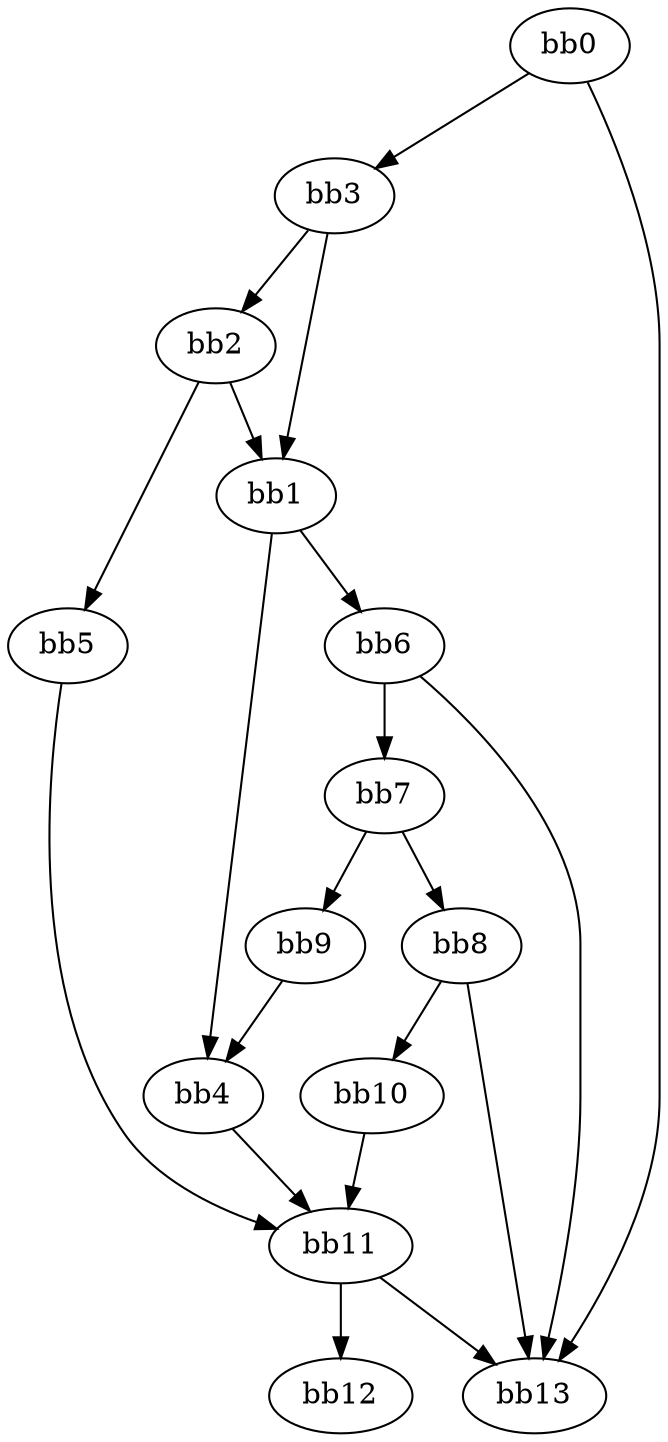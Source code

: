 digraph {
    0 [ label = "bb0\l" ]
    1 [ label = "bb1\l" ]
    2 [ label = "bb2\l" ]
    3 [ label = "bb3\l" ]
    4 [ label = "bb4\l" ]
    5 [ label = "bb5\l" ]
    6 [ label = "bb6\l" ]
    7 [ label = "bb7\l" ]
    8 [ label = "bb8\l" ]
    9 [ label = "bb9\l" ]
    10 [ label = "bb10\l" ]
    11 [ label = "bb11\l" ]
    12 [ label = "bb12\l" ]
    13 [ label = "bb13\l" ]
    0 -> 3 [ ]
    0 -> 13 [ ]
    1 -> 4 [ ]
    1 -> 6 [ ]
    2 -> 1 [ ]
    2 -> 5 [ ]
    3 -> 1 [ ]
    3 -> 2 [ ]
    4 -> 11 [ ]
    5 -> 11 [ ]
    6 -> 7 [ ]
    6 -> 13 [ ]
    7 -> 8 [ ]
    7 -> 9 [ ]
    8 -> 10 [ ]
    8 -> 13 [ ]
    9 -> 4 [ ]
    10 -> 11 [ ]
    11 -> 12 [ ]
    11 -> 13 [ ]
}

